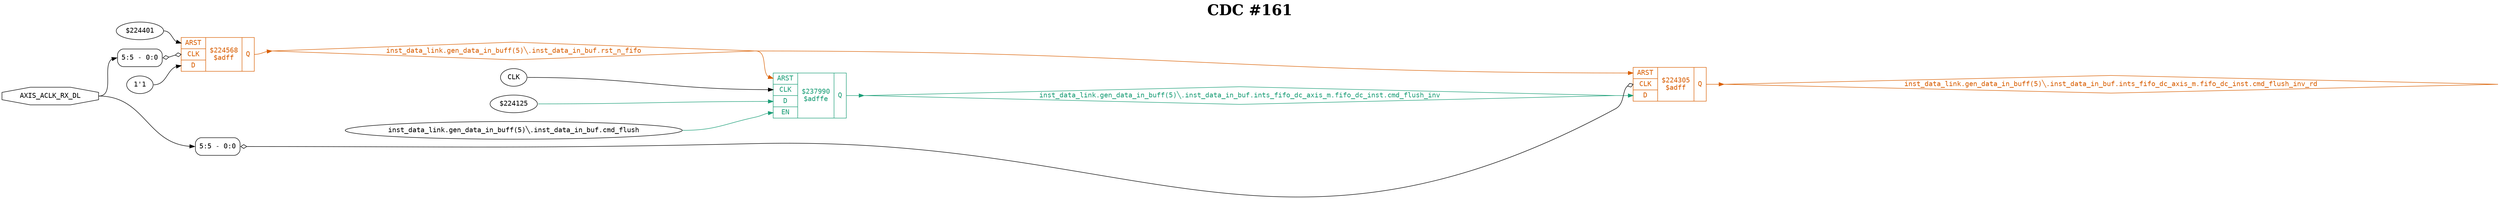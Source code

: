 digraph "spacefibre_light_top" {
label=<<b>CDC #161</b>>;
labelloc="t"
fontsize="30"
node ["fontname"="Courier"]
edge ["fontname"="Courier"]
rankdir="LR";
remincross=true;
n1 [ shape=octagon, label="AXIS_ACLK_RX_DL", color="black", fontcolor="black", href="/src/ip_spacefibre_light_top/spacefibre_light_top.vhd#65" ];
n2 [ shape=diamond, label="inst_data_link.gen_data_in_buff(5)&#9586;.inst_data_in_buf.ints_fifo_dc_axis_m.fifo_dc_inst.cmd_flush_inv", colorscheme="dark28", color="1", fontcolor="1", href="/src/ip/fifo_dc/fifo_dc.vhd#112" ];
n3 [ shape=diamond, label="inst_data_link.gen_data_in_buff(5)&#9586;.inst_data_in_buf.ints_fifo_dc_axis_m.fifo_dc_inst.cmd_flush_inv_rd", colorscheme="dark28", color="2", fontcolor="2", href="/src/ip/fifo_dc/fifo_dc.vhd#114" ];
n4 [ shape=diamond, label="inst_data_link.gen_data_in_buff(5)&#9586;.inst_data_in_buf.rst_n_fifo", colorscheme="dark28", color="2", fontcolor="2", href="/src/module_data_link/data_in_buf.vhd#142" ];
{ rank="source"; n1;}
{ rank="sink";}
v0 [ label="CLK" ];
v1 [ label="$224125" ];
v2 [ label="inst_data_link.gen_data_in_buff(5)&#9586;.inst_data_in_buf.cmd_flush" ];
c10 [ shape=record, label="{{<p5> ARST|<p6> CLK|<p7> D|<p8> EN}|$237990\n$adffe|{<p9> Q}}", colorscheme="dark28", color="1", fontcolor="1" , href="/src/ip/fifo_dc/fifo_dc.vhd#440"  ];
v3 [ label="$224401" ];
v5 [ label="1'1" ];
c11 [ shape=record, label="{{<p5> ARST|<p6> CLK|<p7> D}|$224568\n$adff|{<p9> Q}}", colorscheme="dark28", color="2", fontcolor="2" , href="/src/module_data_link/data_in_buf.vhd#194"  ];
x4 [ shape=record, style=rounded, label="<s0> 5:5 - 0:0 ", color="black", fontcolor="black" ];
x4:e -> c11:p6:w [arrowhead=odiamond, arrowtail=odiamond, dir=both, color="black", fontcolor="black", label=""];
c12 [ shape=record, label="{{<p5> ARST|<p6> CLK|<p7> D}|$224305\n$adff|{<p9> Q}}", colorscheme="dark28", color="2", fontcolor="2" , href="/src/ip/fifo_dc/fifo_dc.vhd#321"  ];
x6 [ shape=record, style=rounded, label="<s0> 5:5 - 0:0 ", color="black", fontcolor="black" ];
x6:e -> c12:p6:w [arrowhead=odiamond, arrowtail=odiamond, dir=both, color="black", fontcolor="black", label=""];
n1:e -> x4:s0:w [color="black", fontcolor="black", label=""];
n1:e -> x6:s0:w [color="black", fontcolor="black", label=""];
c10:p9:e -> n2:w [colorscheme="dark28", color="1", fontcolor="1", label=""];
n2:e -> c12:p7:w [colorscheme="dark28", color="1", fontcolor="1", label=""];
c12:p9:e -> n3:w [colorscheme="dark28", color="2", fontcolor="2", label=""];
c11:p9:e -> n4:w [colorscheme="dark28", color="2", fontcolor="2", label=""];
n4:e -> c10:p5:w [colorscheme="dark28", color="2", fontcolor="2", label=""];
n4:e -> c12:p5:w [colorscheme="dark28", color="2", fontcolor="2", label=""];
v0:e -> c10:p6:w [color="black", fontcolor="black", label=""];
v1:e -> c10:p7:w [colorscheme="dark28", color="1", fontcolor="1", label=""];
v2:e -> c10:p8:w [colorscheme="dark28", color="1", fontcolor="1", label=""];
v3:e -> c11:p5:w [color="black", fontcolor="black", label=""];
v5:e -> c11:p7:w [color="black", fontcolor="black", label=""];
}

